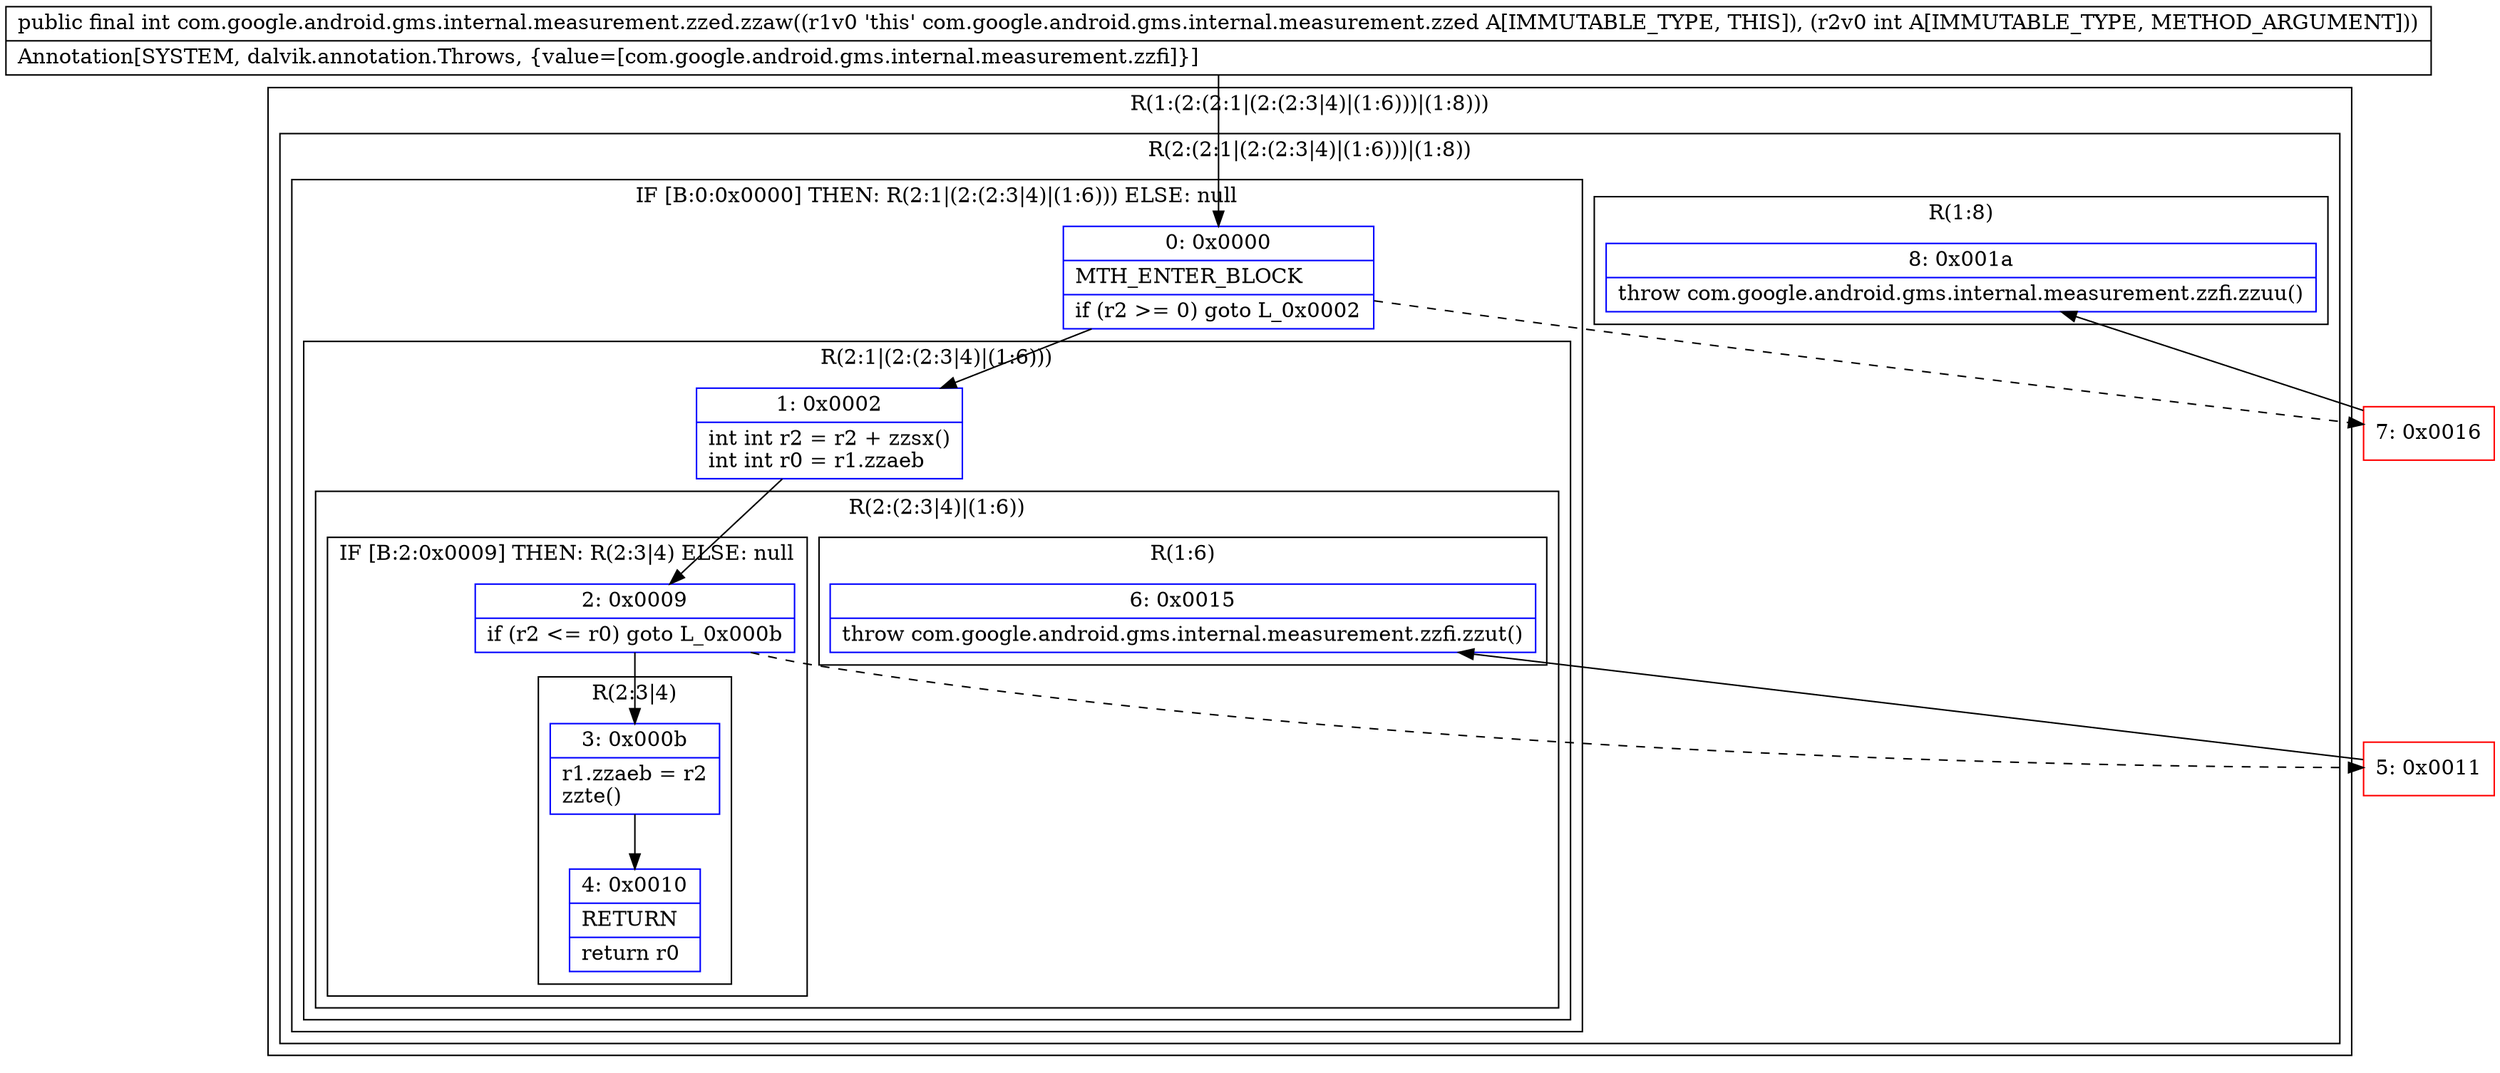 digraph "CFG forcom.google.android.gms.internal.measurement.zzed.zzaw(I)I" {
subgraph cluster_Region_695047493 {
label = "R(1:(2:(2:1|(2:(2:3|4)|(1:6)))|(1:8)))";
node [shape=record,color=blue];
subgraph cluster_Region_1385982357 {
label = "R(2:(2:1|(2:(2:3|4)|(1:6)))|(1:8))";
node [shape=record,color=blue];
subgraph cluster_IfRegion_1348346208 {
label = "IF [B:0:0x0000] THEN: R(2:1|(2:(2:3|4)|(1:6))) ELSE: null";
node [shape=record,color=blue];
Node_0 [shape=record,label="{0\:\ 0x0000|MTH_ENTER_BLOCK\l|if (r2 \>= 0) goto L_0x0002\l}"];
subgraph cluster_Region_241995507 {
label = "R(2:1|(2:(2:3|4)|(1:6)))";
node [shape=record,color=blue];
Node_1 [shape=record,label="{1\:\ 0x0002|int int r2 = r2 + zzsx()\lint int r0 = r1.zzaeb\l}"];
subgraph cluster_Region_1180381350 {
label = "R(2:(2:3|4)|(1:6))";
node [shape=record,color=blue];
subgraph cluster_IfRegion_683523102 {
label = "IF [B:2:0x0009] THEN: R(2:3|4) ELSE: null";
node [shape=record,color=blue];
Node_2 [shape=record,label="{2\:\ 0x0009|if (r2 \<= r0) goto L_0x000b\l}"];
subgraph cluster_Region_1211863467 {
label = "R(2:3|4)";
node [shape=record,color=blue];
Node_3 [shape=record,label="{3\:\ 0x000b|r1.zzaeb = r2\lzzte()\l}"];
Node_4 [shape=record,label="{4\:\ 0x0010|RETURN\l|return r0\l}"];
}
}
subgraph cluster_Region_56181397 {
label = "R(1:6)";
node [shape=record,color=blue];
Node_6 [shape=record,label="{6\:\ 0x0015|throw com.google.android.gms.internal.measurement.zzfi.zzut()\l}"];
}
}
}
}
subgraph cluster_Region_842548138 {
label = "R(1:8)";
node [shape=record,color=blue];
Node_8 [shape=record,label="{8\:\ 0x001a|throw com.google.android.gms.internal.measurement.zzfi.zzuu()\l}"];
}
}
}
Node_5 [shape=record,color=red,label="{5\:\ 0x0011}"];
Node_7 [shape=record,color=red,label="{7\:\ 0x0016}"];
MethodNode[shape=record,label="{public final int com.google.android.gms.internal.measurement.zzed.zzaw((r1v0 'this' com.google.android.gms.internal.measurement.zzed A[IMMUTABLE_TYPE, THIS]), (r2v0 int A[IMMUTABLE_TYPE, METHOD_ARGUMENT]))  | Annotation[SYSTEM, dalvik.annotation.Throws, \{value=[com.google.android.gms.internal.measurement.zzfi]\}]\l}"];
MethodNode -> Node_0;
Node_0 -> Node_1;
Node_0 -> Node_7[style=dashed];
Node_1 -> Node_2;
Node_2 -> Node_3;
Node_2 -> Node_5[style=dashed];
Node_3 -> Node_4;
Node_5 -> Node_6;
Node_7 -> Node_8;
}

